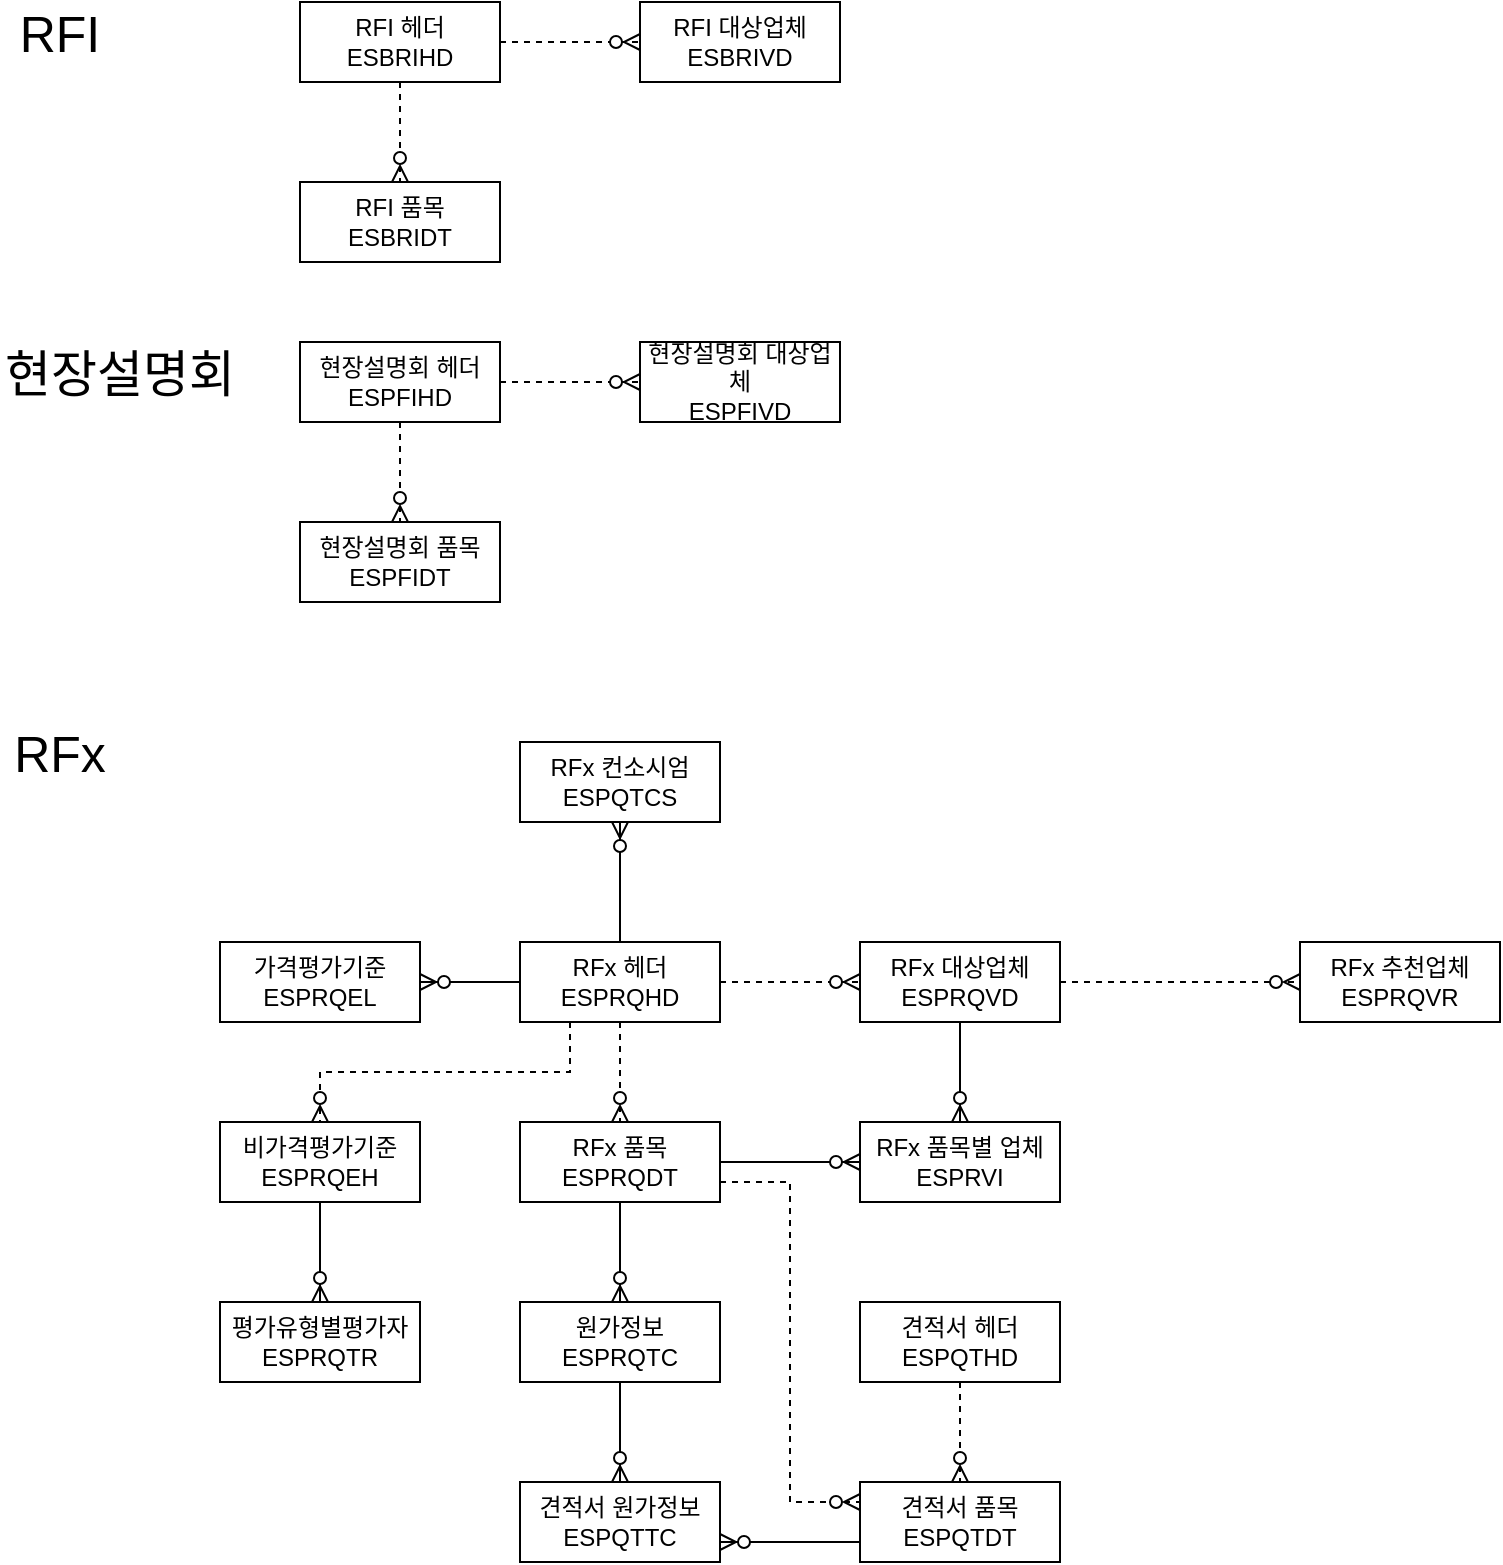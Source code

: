 <mxfile version="22.0.6" type="github">
  <diagram name="페이지-1" id="SgW8a2UWrjUuQNAxF7Xx">
    <mxGraphModel dx="954" dy="616" grid="1" gridSize="10" guides="1" tooltips="1" connect="1" arrows="1" fold="1" page="1" pageScale="1" pageWidth="827" pageHeight="1169" math="0" shadow="0">
      <root>
        <mxCell id="0" />
        <mxCell id="1" parent="0" />
        <mxCell id="RGd8JsK0HGNnK1-57gwT-25" value="RFI 헤더&lt;br&gt;ESBRIHD" style="whiteSpace=wrap;html=1;align=center;" vertex="1" parent="1">
          <mxGeometry x="160" y="40" width="100" height="40" as="geometry" />
        </mxCell>
        <mxCell id="RGd8JsK0HGNnK1-57gwT-26" value="RFI 품목&lt;br&gt;ESBRIDT" style="whiteSpace=wrap;html=1;align=center;" vertex="1" parent="1">
          <mxGeometry x="160" y="130" width="100" height="40" as="geometry" />
        </mxCell>
        <mxCell id="RGd8JsK0HGNnK1-57gwT-27" value="" style="fontSize=12;html=1;endArrow=ERzeroToMany;endFill=1;rounded=0;exitX=0.5;exitY=1;exitDx=0;exitDy=0;dashed=1;entryX=0.5;entryY=0;entryDx=0;entryDy=0;" edge="1" parent="1" source="RGd8JsK0HGNnK1-57gwT-25" target="RGd8JsK0HGNnK1-57gwT-26">
          <mxGeometry width="100" height="100" relative="1" as="geometry">
            <mxPoint x="490" y="150" as="sourcePoint" />
            <mxPoint x="210" y="160" as="targetPoint" />
          </mxGeometry>
        </mxCell>
        <mxCell id="RGd8JsK0HGNnK1-57gwT-28" value="RFI 대상업체&lt;br&gt;ESBRIVD" style="whiteSpace=wrap;html=1;align=center;" vertex="1" parent="1">
          <mxGeometry x="330" y="40" width="100" height="40" as="geometry" />
        </mxCell>
        <mxCell id="RGd8JsK0HGNnK1-57gwT-29" value="" style="fontSize=12;html=1;endArrow=ERzeroToMany;endFill=1;rounded=0;exitX=1;exitY=0.5;exitDx=0;exitDy=0;dashed=1;" edge="1" parent="1" source="RGd8JsK0HGNnK1-57gwT-25" target="RGd8JsK0HGNnK1-57gwT-28">
          <mxGeometry width="100" height="100" relative="1" as="geometry">
            <mxPoint x="360" y="110" as="sourcePoint" />
            <mxPoint x="360" y="190" as="targetPoint" />
          </mxGeometry>
        </mxCell>
        <mxCell id="RGd8JsK0HGNnK1-57gwT-30" value="&lt;font style=&quot;font-size: 25px;&quot;&gt;RFI&lt;/font&gt;" style="text;html=1;strokeColor=none;fillColor=none;align=center;verticalAlign=middle;whiteSpace=wrap;rounded=0;" vertex="1" parent="1">
          <mxGeometry x="10" y="40" width="60" height="30" as="geometry" />
        </mxCell>
        <mxCell id="RGd8JsK0HGNnK1-57gwT-31" value="현장설명회 헤더&lt;br&gt;ESPFIHD" style="whiteSpace=wrap;html=1;align=center;" vertex="1" parent="1">
          <mxGeometry x="160" y="210" width="100" height="40" as="geometry" />
        </mxCell>
        <mxCell id="RGd8JsK0HGNnK1-57gwT-32" value="현장설명회 품목&lt;br&gt;ESPFIDT" style="whiteSpace=wrap;html=1;align=center;" vertex="1" parent="1">
          <mxGeometry x="160" y="300" width="100" height="40" as="geometry" />
        </mxCell>
        <mxCell id="RGd8JsK0HGNnK1-57gwT-33" value="" style="fontSize=12;html=1;endArrow=ERzeroToMany;endFill=1;rounded=0;exitX=0.5;exitY=1;exitDx=0;exitDy=0;dashed=1;entryX=0.5;entryY=0;entryDx=0;entryDy=0;" edge="1" source="RGd8JsK0HGNnK1-57gwT-31" target="RGd8JsK0HGNnK1-57gwT-32" parent="1">
          <mxGeometry width="100" height="100" relative="1" as="geometry">
            <mxPoint x="490" y="320" as="sourcePoint" />
            <mxPoint x="210" y="330" as="targetPoint" />
          </mxGeometry>
        </mxCell>
        <mxCell id="RGd8JsK0HGNnK1-57gwT-34" value="현장설명회 대상업체&lt;br&gt;ESPFIVD" style="whiteSpace=wrap;html=1;align=center;" vertex="1" parent="1">
          <mxGeometry x="330" y="210" width="100" height="40" as="geometry" />
        </mxCell>
        <mxCell id="RGd8JsK0HGNnK1-57gwT-35" value="" style="fontSize=12;html=1;endArrow=ERzeroToMany;endFill=1;rounded=0;exitX=1;exitY=0.5;exitDx=0;exitDy=0;dashed=1;" edge="1" source="RGd8JsK0HGNnK1-57gwT-31" target="RGd8JsK0HGNnK1-57gwT-34" parent="1">
          <mxGeometry width="100" height="100" relative="1" as="geometry">
            <mxPoint x="360" y="280" as="sourcePoint" />
            <mxPoint x="360" y="360" as="targetPoint" />
          </mxGeometry>
        </mxCell>
        <mxCell id="RGd8JsK0HGNnK1-57gwT-36" value="&lt;span style=&quot;font-size: 25px;&quot;&gt;현장설명회&lt;/span&gt;" style="text;html=1;strokeColor=none;fillColor=none;align=center;verticalAlign=middle;whiteSpace=wrap;rounded=0;" vertex="1" parent="1">
          <mxGeometry x="10" y="210" width="120" height="30" as="geometry" />
        </mxCell>
        <mxCell id="RGd8JsK0HGNnK1-57gwT-37" value="RFx 헤더&lt;br&gt;ESPRQHD" style="whiteSpace=wrap;html=1;align=center;" vertex="1" parent="1">
          <mxGeometry x="270" y="510" width="100" height="40" as="geometry" />
        </mxCell>
        <mxCell id="RGd8JsK0HGNnK1-57gwT-38" value="RFx 품목&lt;br&gt;ESPRQDT" style="whiteSpace=wrap;html=1;align=center;" vertex="1" parent="1">
          <mxGeometry x="270" y="600" width="100" height="40" as="geometry" />
        </mxCell>
        <mxCell id="RGd8JsK0HGNnK1-57gwT-39" value="" style="fontSize=12;html=1;endArrow=ERzeroToMany;endFill=1;rounded=0;exitX=0.5;exitY=1;exitDx=0;exitDy=0;dashed=1;entryX=0.5;entryY=0;entryDx=0;entryDy=0;" edge="1" source="RGd8JsK0HGNnK1-57gwT-37" target="RGd8JsK0HGNnK1-57gwT-38" parent="1">
          <mxGeometry width="100" height="100" relative="1" as="geometry">
            <mxPoint x="600" y="620" as="sourcePoint" />
            <mxPoint x="320" y="630" as="targetPoint" />
          </mxGeometry>
        </mxCell>
        <mxCell id="RGd8JsK0HGNnK1-57gwT-40" value="RFx 대상업체&lt;br&gt;ESPRQVD" style="whiteSpace=wrap;html=1;align=center;" vertex="1" parent="1">
          <mxGeometry x="440" y="510" width="100" height="40" as="geometry" />
        </mxCell>
        <mxCell id="RGd8JsK0HGNnK1-57gwT-41" value="" style="fontSize=12;html=1;endArrow=ERzeroToMany;endFill=1;rounded=0;exitX=1;exitY=0.5;exitDx=0;exitDy=0;dashed=1;" edge="1" source="RGd8JsK0HGNnK1-57gwT-37" target="RGd8JsK0HGNnK1-57gwT-40" parent="1">
          <mxGeometry width="100" height="100" relative="1" as="geometry">
            <mxPoint x="470" y="580" as="sourcePoint" />
            <mxPoint x="470" y="660" as="targetPoint" />
          </mxGeometry>
        </mxCell>
        <mxCell id="RGd8JsK0HGNnK1-57gwT-43" value="&lt;font style=&quot;font-size: 25px;&quot;&gt;RFx&lt;/font&gt;" style="text;html=1;strokeColor=none;fillColor=none;align=center;verticalAlign=middle;whiteSpace=wrap;rounded=0;" vertex="1" parent="1">
          <mxGeometry x="10" y="400" width="60" height="30" as="geometry" />
        </mxCell>
        <mxCell id="RGd8JsK0HGNnK1-57gwT-44" value="RFx 추천업체&lt;br&gt;ESPRQVR" style="whiteSpace=wrap;html=1;align=center;" vertex="1" parent="1">
          <mxGeometry x="660" y="510" width="100" height="40" as="geometry" />
        </mxCell>
        <mxCell id="RGd8JsK0HGNnK1-57gwT-45" value="" style="fontSize=12;html=1;endArrow=ERzeroToMany;endFill=1;rounded=0;exitX=1;exitY=0.5;exitDx=0;exitDy=0;dashed=1;entryX=0;entryY=0.5;entryDx=0;entryDy=0;" edge="1" parent="1" source="RGd8JsK0HGNnK1-57gwT-40" target="RGd8JsK0HGNnK1-57gwT-44">
          <mxGeometry width="100" height="100" relative="1" as="geometry">
            <mxPoint x="590" y="600" as="sourcePoint" />
            <mxPoint x="660" y="600" as="targetPoint" />
          </mxGeometry>
        </mxCell>
        <mxCell id="RGd8JsK0HGNnK1-57gwT-46" value="RFx 품목별 업체&lt;br&gt;ESPRVI" style="whiteSpace=wrap;html=1;align=center;" vertex="1" parent="1">
          <mxGeometry x="440" y="600" width="100" height="40" as="geometry" />
        </mxCell>
        <mxCell id="RGd8JsK0HGNnK1-57gwT-47" value="" style="fontSize=12;html=1;endArrow=ERzeroToMany;endFill=1;rounded=0;exitX=0.5;exitY=1;exitDx=0;exitDy=0;entryX=0.5;entryY=0;entryDx=0;entryDy=0;" edge="1" parent="1" source="RGd8JsK0HGNnK1-57gwT-40" target="RGd8JsK0HGNnK1-57gwT-46">
          <mxGeometry width="100" height="100" relative="1" as="geometry">
            <mxPoint x="570" y="609.5" as="sourcePoint" />
            <mxPoint x="690" y="609.5" as="targetPoint" />
          </mxGeometry>
        </mxCell>
        <mxCell id="RGd8JsK0HGNnK1-57gwT-48" value="" style="fontSize=12;html=1;endArrow=ERzeroToMany;endFill=1;rounded=0;exitX=1;exitY=0.5;exitDx=0;exitDy=0;entryX=0;entryY=0.5;entryDx=0;entryDy=0;" edge="1" parent="1" source="RGd8JsK0HGNnK1-57gwT-38" target="RGd8JsK0HGNnK1-57gwT-46">
          <mxGeometry width="100" height="100" relative="1" as="geometry">
            <mxPoint x="610" y="645" as="sourcePoint" />
            <mxPoint x="610" y="695" as="targetPoint" />
          </mxGeometry>
        </mxCell>
        <mxCell id="RGd8JsK0HGNnK1-57gwT-49" value="가격평가기준&lt;br&gt;ESPRQEL" style="whiteSpace=wrap;html=1;align=center;" vertex="1" parent="1">
          <mxGeometry x="120" y="510" width="100" height="40" as="geometry" />
        </mxCell>
        <mxCell id="RGd8JsK0HGNnK1-57gwT-50" value="" style="fontSize=12;html=1;endArrow=ERzeroToMany;endFill=1;rounded=0;exitX=0;exitY=0.5;exitDx=0;exitDy=0;entryX=1;entryY=0.5;entryDx=0;entryDy=0;" edge="1" parent="1" source="RGd8JsK0HGNnK1-57gwT-37" target="RGd8JsK0HGNnK1-57gwT-49">
          <mxGeometry width="100" height="100" relative="1" as="geometry">
            <mxPoint x="175" y="639" as="sourcePoint" />
            <mxPoint x="245" y="639" as="targetPoint" />
          </mxGeometry>
        </mxCell>
        <mxCell id="RGd8JsK0HGNnK1-57gwT-51" value="비가격평가기준&lt;br&gt;ESPRQEH" style="whiteSpace=wrap;html=1;align=center;" vertex="1" parent="1">
          <mxGeometry x="120" y="600" width="100" height="40" as="geometry" />
        </mxCell>
        <mxCell id="RGd8JsK0HGNnK1-57gwT-52" value="" style="fontSize=12;html=1;endArrow=ERzeroToMany;endFill=1;rounded=0;exitX=0.25;exitY=1;exitDx=0;exitDy=0;dashed=1;entryX=0.5;entryY=0;entryDx=0;entryDy=0;edgeStyle=orthogonalEdgeStyle;" edge="1" parent="1" source="RGd8JsK0HGNnK1-57gwT-37" target="RGd8JsK0HGNnK1-57gwT-51">
          <mxGeometry width="100" height="100" relative="1" as="geometry">
            <mxPoint x="250" y="660" as="sourcePoint" />
            <mxPoint x="250" y="710" as="targetPoint" />
          </mxGeometry>
        </mxCell>
        <mxCell id="RGd8JsK0HGNnK1-57gwT-53" value="평가유형별평가자&lt;br&gt;ESPRQTR" style="whiteSpace=wrap;html=1;align=center;" vertex="1" parent="1">
          <mxGeometry x="120" y="690" width="100" height="40" as="geometry" />
        </mxCell>
        <mxCell id="RGd8JsK0HGNnK1-57gwT-54" value="RFx 컨소시엄&lt;br&gt;ESPQTCS" style="whiteSpace=wrap;html=1;align=center;" vertex="1" parent="1">
          <mxGeometry x="270" y="410" width="100" height="40" as="geometry" />
        </mxCell>
        <mxCell id="RGd8JsK0HGNnK1-57gwT-55" value="" style="fontSize=12;html=1;endArrow=ERzeroToMany;endFill=1;rounded=0;exitX=0.5;exitY=0;exitDx=0;exitDy=0;entryX=0.5;entryY=1;entryDx=0;entryDy=0;" edge="1" parent="1" source="RGd8JsK0HGNnK1-57gwT-37" target="RGd8JsK0HGNnK1-57gwT-54">
          <mxGeometry width="100" height="100" relative="1" as="geometry">
            <mxPoint x="250" y="470" as="sourcePoint" />
            <mxPoint x="200" y="470" as="targetPoint" />
          </mxGeometry>
        </mxCell>
        <mxCell id="RGd8JsK0HGNnK1-57gwT-56" value="" style="fontSize=12;html=1;endArrow=ERzeroToMany;endFill=1;rounded=0;exitX=0.5;exitY=1;exitDx=0;exitDy=0;" edge="1" parent="1" source="RGd8JsK0HGNnK1-57gwT-51" target="RGd8JsK0HGNnK1-57gwT-53">
          <mxGeometry width="100" height="100" relative="1" as="geometry">
            <mxPoint x="300" y="720" as="sourcePoint" />
            <mxPoint x="300" y="770" as="targetPoint" />
          </mxGeometry>
        </mxCell>
        <mxCell id="RGd8JsK0HGNnK1-57gwT-57" value="원가정보&lt;br&gt;ESPRQTC" style="whiteSpace=wrap;html=1;align=center;" vertex="1" parent="1">
          <mxGeometry x="270" y="690" width="100" height="40" as="geometry" />
        </mxCell>
        <mxCell id="RGd8JsK0HGNnK1-57gwT-58" value="" style="fontSize=12;html=1;endArrow=ERzeroToMany;endFill=1;rounded=0;exitX=0.5;exitY=1;exitDx=0;exitDy=0;entryX=0.5;entryY=0;entryDx=0;entryDy=0;" edge="1" parent="1" source="RGd8JsK0HGNnK1-57gwT-38" target="RGd8JsK0HGNnK1-57gwT-57">
          <mxGeometry width="100" height="100" relative="1" as="geometry">
            <mxPoint x="400" y="680" as="sourcePoint" />
            <mxPoint x="470" y="680" as="targetPoint" />
          </mxGeometry>
        </mxCell>
        <mxCell id="RGd8JsK0HGNnK1-57gwT-59" value="견적서 원가정보&lt;br&gt;ESPQTTC" style="whiteSpace=wrap;html=1;align=center;" vertex="1" parent="1">
          <mxGeometry x="270" y="780" width="100" height="40" as="geometry" />
        </mxCell>
        <mxCell id="RGd8JsK0HGNnK1-57gwT-60" value="" style="fontSize=12;html=1;endArrow=ERzeroToMany;endFill=1;rounded=0;exitX=0.5;exitY=1;exitDx=0;exitDy=0;entryX=0.5;entryY=0;entryDx=0;entryDy=0;" edge="1" parent="1" source="RGd8JsK0HGNnK1-57gwT-57" target="RGd8JsK0HGNnK1-57gwT-59">
          <mxGeometry width="100" height="100" relative="1" as="geometry">
            <mxPoint x="439" y="760" as="sourcePoint" />
            <mxPoint x="439" y="810" as="targetPoint" />
          </mxGeometry>
        </mxCell>
        <mxCell id="RGd8JsK0HGNnK1-57gwT-61" value="견적서 헤더&lt;br&gt;ESPQTHD" style="whiteSpace=wrap;html=1;align=center;" vertex="1" parent="1">
          <mxGeometry x="440" y="690" width="100" height="40" as="geometry" />
        </mxCell>
        <mxCell id="RGd8JsK0HGNnK1-57gwT-62" value="견적서 품목&lt;br&gt;ESPQTDT" style="whiteSpace=wrap;html=1;align=center;" vertex="1" parent="1">
          <mxGeometry x="440" y="780" width="100" height="40" as="geometry" />
        </mxCell>
        <mxCell id="RGd8JsK0HGNnK1-57gwT-63" value="" style="fontSize=12;html=1;endArrow=ERzeroToMany;endFill=1;rounded=0;exitX=0.5;exitY=1;exitDx=0;exitDy=0;dashed=1;entryX=0.5;entryY=0;entryDx=0;entryDy=0;" edge="1" parent="1" source="RGd8JsK0HGNnK1-57gwT-61" target="RGd8JsK0HGNnK1-57gwT-62">
          <mxGeometry width="100" height="100" relative="1" as="geometry">
            <mxPoint x="590" y="740" as="sourcePoint" />
            <mxPoint x="660" y="740" as="targetPoint" />
          </mxGeometry>
        </mxCell>
        <mxCell id="RGd8JsK0HGNnK1-57gwT-64" value="" style="fontSize=12;html=1;endArrow=ERzeroToMany;endFill=1;rounded=0;exitX=1;exitY=0.75;exitDx=0;exitDy=0;dashed=1;entryX=0;entryY=0.25;entryDx=0;entryDy=0;edgeStyle=orthogonalEdgeStyle;" edge="1" parent="1" source="RGd8JsK0HGNnK1-57gwT-38" target="RGd8JsK0HGNnK1-57gwT-62">
          <mxGeometry width="100" height="100" relative="1" as="geometry">
            <mxPoint x="420" y="740" as="sourcePoint" />
            <mxPoint x="420" y="790" as="targetPoint" />
          </mxGeometry>
        </mxCell>
        <mxCell id="RGd8JsK0HGNnK1-57gwT-65" value="" style="fontSize=12;html=1;endArrow=ERzeroToMany;endFill=1;rounded=0;exitX=0;exitY=0.75;exitDx=0;exitDy=0;entryX=1;entryY=0.75;entryDx=0;entryDy=0;" edge="1" parent="1" source="RGd8JsK0HGNnK1-57gwT-62" target="RGd8JsK0HGNnK1-57gwT-59">
          <mxGeometry width="100" height="100" relative="1" as="geometry">
            <mxPoint x="414" y="860" as="sourcePoint" />
            <mxPoint x="414" y="910" as="targetPoint" />
          </mxGeometry>
        </mxCell>
      </root>
    </mxGraphModel>
  </diagram>
</mxfile>
